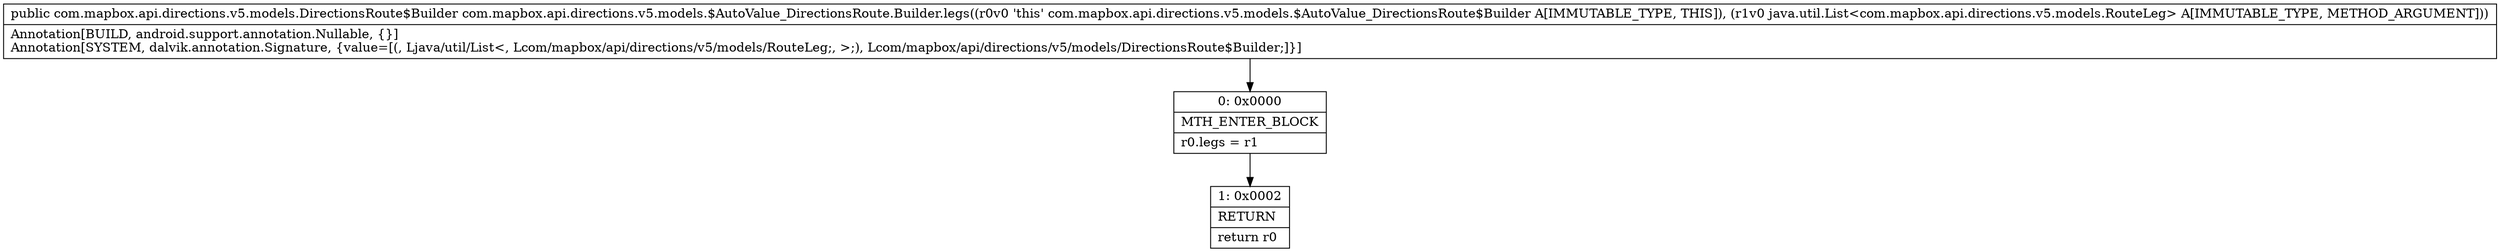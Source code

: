 digraph "CFG forcom.mapbox.api.directions.v5.models.$AutoValue_DirectionsRoute.Builder.legs(Ljava\/util\/List;)Lcom\/mapbox\/api\/directions\/v5\/models\/DirectionsRoute$Builder;" {
Node_0 [shape=record,label="{0\:\ 0x0000|MTH_ENTER_BLOCK\l|r0.legs = r1\l}"];
Node_1 [shape=record,label="{1\:\ 0x0002|RETURN\l|return r0\l}"];
MethodNode[shape=record,label="{public com.mapbox.api.directions.v5.models.DirectionsRoute$Builder com.mapbox.api.directions.v5.models.$AutoValue_DirectionsRoute.Builder.legs((r0v0 'this' com.mapbox.api.directions.v5.models.$AutoValue_DirectionsRoute$Builder A[IMMUTABLE_TYPE, THIS]), (r1v0 java.util.List\<com.mapbox.api.directions.v5.models.RouteLeg\> A[IMMUTABLE_TYPE, METHOD_ARGUMENT]))  | Annotation[BUILD, android.support.annotation.Nullable, \{\}]\lAnnotation[SYSTEM, dalvik.annotation.Signature, \{value=[(, Ljava\/util\/List\<, Lcom\/mapbox\/api\/directions\/v5\/models\/RouteLeg;, \>;), Lcom\/mapbox\/api\/directions\/v5\/models\/DirectionsRoute$Builder;]\}]\l}"];
MethodNode -> Node_0;
Node_0 -> Node_1;
}

